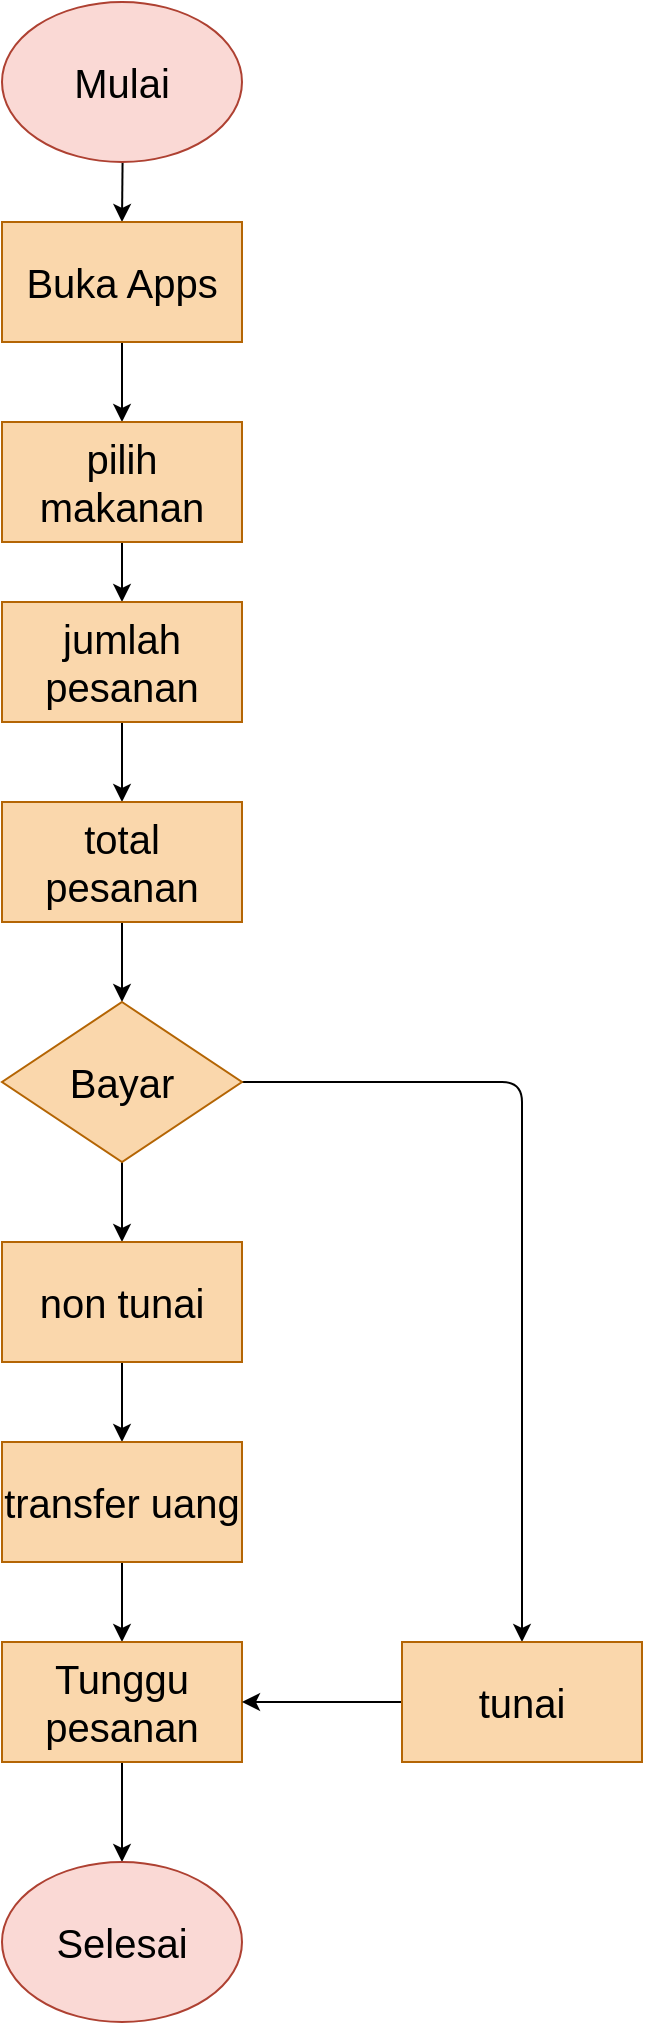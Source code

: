 <mxfile>
    <diagram id="McZsBGc6v2XQESHZ55a-" name="Page-1">
        <mxGraphModel dx="594" dy="305" grid="1" gridSize="10" guides="1" tooltips="1" connect="1" arrows="1" fold="1" page="1" pageScale="1" pageWidth="850" pageHeight="1100" math="0" shadow="0">
            <root>
                <mxCell id="0"/>
                <mxCell id="1" parent="0"/>
                <mxCell id="4" value="" style="edgeStyle=none;html=1;" edge="1" parent="1" source="2" target="3">
                    <mxGeometry relative="1" as="geometry"/>
                </mxCell>
                <mxCell id="2" value="Mulai" style="ellipse;whiteSpace=wrap;html=1;fillColor=#fad9d5;strokeColor=#ae4132;fontSize=20;fontColor=#000000;" vertex="1" parent="1">
                    <mxGeometry x="150" width="120" height="80" as="geometry"/>
                </mxCell>
                <mxCell id="6" value="" style="edgeStyle=none;html=1;" edge="1" parent="1" source="3" target="5">
                    <mxGeometry relative="1" as="geometry"/>
                </mxCell>
                <mxCell id="3" value="Buka Apps" style="rounded=0;whiteSpace=wrap;html=1;fillColor=#fad7ac;strokeColor=#b46504;fontSize=20;fontColor=#000000;" vertex="1" parent="1">
                    <mxGeometry x="150" y="110" width="120" height="60" as="geometry"/>
                </mxCell>
                <mxCell id="10" value="" style="edgeStyle=none;html=1;" edge="1" parent="1" source="5" target="7">
                    <mxGeometry relative="1" as="geometry"/>
                </mxCell>
                <mxCell id="5" value="pilih makanan" style="rounded=0;whiteSpace=wrap;html=1;fillColor=#fad7ac;strokeColor=#b46504;fontSize=20;fontColor=#000000;" vertex="1" parent="1">
                    <mxGeometry x="150" y="210" width="120" height="60" as="geometry"/>
                </mxCell>
                <mxCell id="11" value="" style="edgeStyle=none;html=1;" edge="1" parent="1" source="7" target="8">
                    <mxGeometry relative="1" as="geometry"/>
                </mxCell>
                <mxCell id="7" value="jumlah pesanan" style="rounded=0;whiteSpace=wrap;html=1;fillColor=#fad7ac;strokeColor=#b46504;fontColor=#000000;fontSize=20;" vertex="1" parent="1">
                    <mxGeometry x="150" y="300" width="120" height="60" as="geometry"/>
                </mxCell>
                <mxCell id="12" value="" style="edgeStyle=none;html=1;" edge="1" parent="1" source="8" target="9">
                    <mxGeometry relative="1" as="geometry"/>
                </mxCell>
                <mxCell id="8" value="total pesanan" style="rounded=0;whiteSpace=wrap;html=1;fillColor=#fad7ac;strokeColor=#b46504;fontSize=20;fontColor=#000000;" vertex="1" parent="1">
                    <mxGeometry x="150" y="400" width="120" height="60" as="geometry"/>
                </mxCell>
                <mxCell id="17" value="" style="edgeStyle=none;html=1;" edge="1" parent="1" source="9" target="13">
                    <mxGeometry relative="1" as="geometry"/>
                </mxCell>
                <mxCell id="22" value="" style="edgeStyle=none;html=1;exitX=1;exitY=0.5;exitDx=0;exitDy=0;" edge="1" parent="1" source="9" target="21">
                    <mxGeometry relative="1" as="geometry">
                        <Array as="points">
                            <mxPoint x="410" y="540"/>
                        </Array>
                    </mxGeometry>
                </mxCell>
                <mxCell id="9" value="Bayar" style="rhombus;whiteSpace=wrap;html=1;fillColor=#fad7ac;strokeColor=#b46504;fontSize=20;fontColor=#000000;" vertex="1" parent="1">
                    <mxGeometry x="150" y="500" width="120" height="80" as="geometry"/>
                </mxCell>
                <mxCell id="18" value="" style="edgeStyle=none;html=1;" edge="1" parent="1" source="13" target="14">
                    <mxGeometry relative="1" as="geometry"/>
                </mxCell>
                <mxCell id="13" value="non tunai" style="rounded=0;whiteSpace=wrap;html=1;fillColor=#fad7ac;strokeColor=#b46504;fontSize=20;fontColor=#000000;" vertex="1" parent="1">
                    <mxGeometry x="150" y="620" width="120" height="60" as="geometry"/>
                </mxCell>
                <mxCell id="19" value="" style="edgeStyle=none;html=1;" edge="1" parent="1" source="14" target="15">
                    <mxGeometry relative="1" as="geometry"/>
                </mxCell>
                <mxCell id="14" value="transfer uang" style="rounded=0;whiteSpace=wrap;html=1;fillColor=#fad7ac;strokeColor=#b46504;labelBackgroundColor=none;fontSize=20;fontColor=#000000;" vertex="1" parent="1">
                    <mxGeometry x="150" y="720" width="120" height="60" as="geometry"/>
                </mxCell>
                <mxCell id="20" value="" style="edgeStyle=none;html=1;" edge="1" parent="1" source="15" target="16">
                    <mxGeometry relative="1" as="geometry"/>
                </mxCell>
                <mxCell id="15" value="Tunggu pesanan" style="rounded=0;whiteSpace=wrap;html=1;fontSize=20;fillColor=#fad7ac;strokeColor=#b46504;fontColor=#000000;" vertex="1" parent="1">
                    <mxGeometry x="150" y="820" width="120" height="60" as="geometry"/>
                </mxCell>
                <mxCell id="16" value="Selesai" style="ellipse;whiteSpace=wrap;html=1;fillColor=#fad9d5;strokeColor=#ae4132;fontColor=#000000;fontSize=20;" vertex="1" parent="1">
                    <mxGeometry x="150" y="930" width="120" height="80" as="geometry"/>
                </mxCell>
                <mxCell id="23" value="" style="edgeStyle=none;html=1;" edge="1" parent="1" source="21" target="15">
                    <mxGeometry relative="1" as="geometry"/>
                </mxCell>
                <mxCell id="21" value="tunai" style="rounded=0;whiteSpace=wrap;html=1;fontSize=20;fillColor=#fad7ac;strokeColor=#b46504;fontColor=#000000;" vertex="1" parent="1">
                    <mxGeometry x="350" y="820" width="120" height="60" as="geometry"/>
                </mxCell>
            </root>
        </mxGraphModel>
    </diagram>
</mxfile>